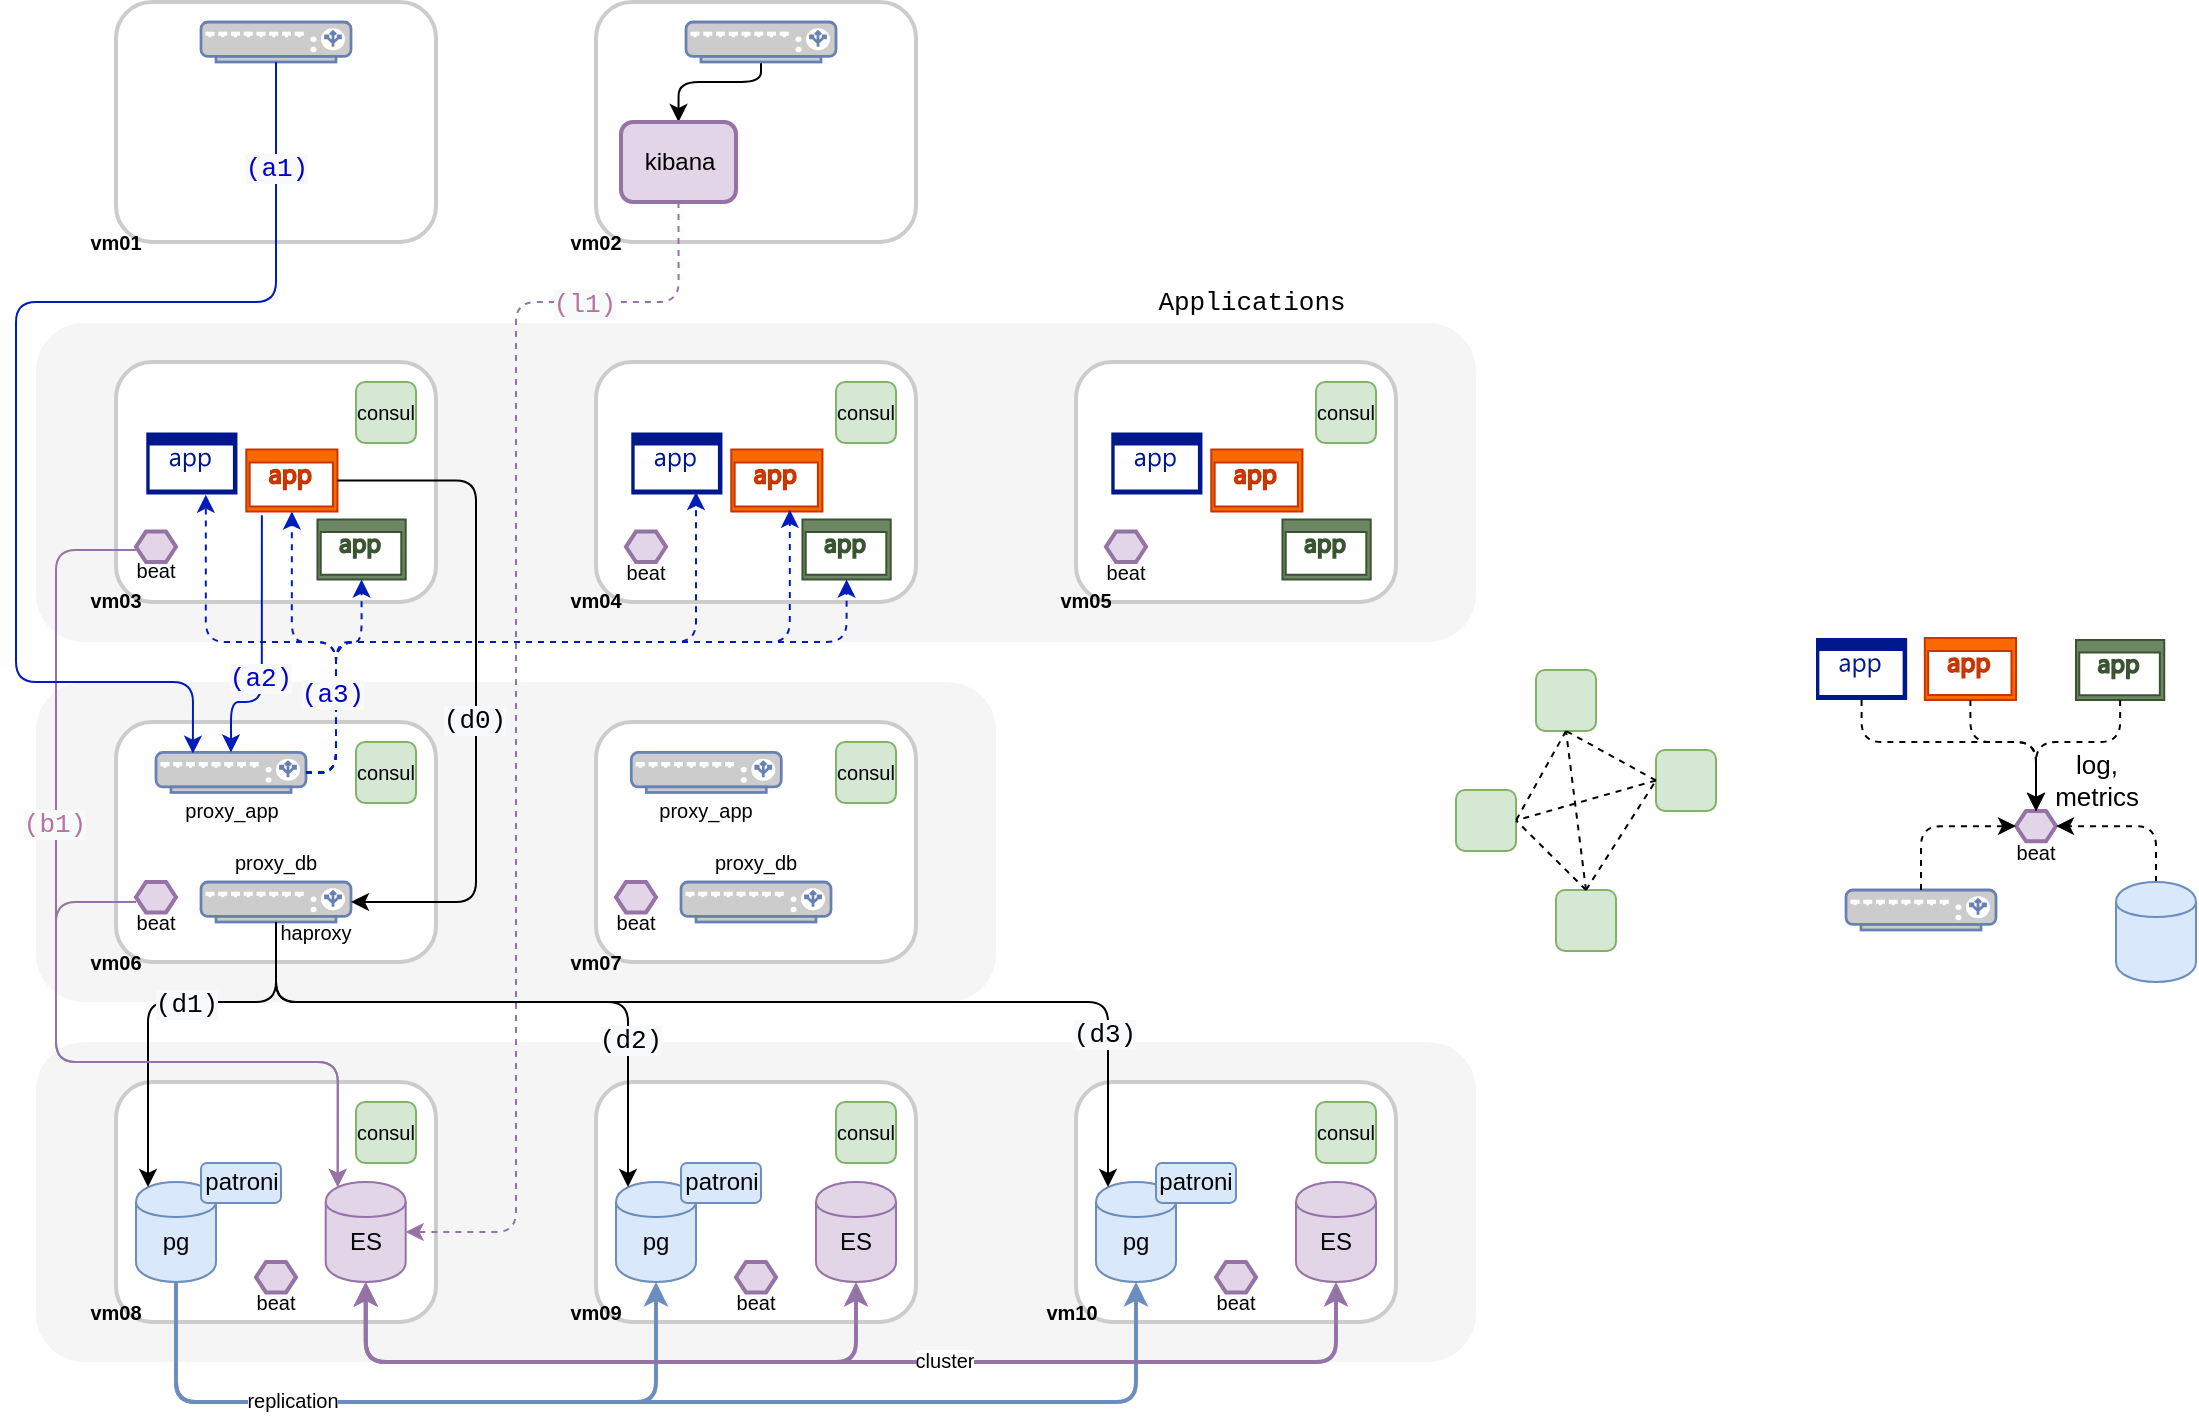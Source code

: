 <mxfile version="13.1.1" type="github">
  <diagram name="Page-1" id="822b0af5-4adb-64df-f703-e8dfc1f81529">
    <mxGraphModel dx="1564" dy="874" grid="1" gridSize="10" guides="1" tooltips="1" connect="1" arrows="1" fold="1" page="1" pageScale="1" pageWidth="1169" pageHeight="827" background="#ffffff" math="0" shadow="0">
      <root>
        <mxCell id="0" />
        <mxCell id="1" parent="0" />
        <mxCell id="Z2CJnv1nmDG1hLWm02fg-151" value="" style="rounded=1;whiteSpace=wrap;html=1;strokeColor=none;strokeWidth=2;fontFamily=Courier New;fontSize=13;fontColor=#333333;fillColor=#f5f5f5;" vertex="1" parent="1">
          <mxGeometry x="40" y="600.07" width="720" height="159.87" as="geometry" />
        </mxCell>
        <mxCell id="Z2CJnv1nmDG1hLWm02fg-150" value="" style="rounded=1;whiteSpace=wrap;html=1;strokeColor=none;strokeWidth=2;fontFamily=Courier New;fontSize=13;fontColor=#333333;fillColor=#f5f5f5;" vertex="1" parent="1">
          <mxGeometry x="40" y="420.13" width="480" height="159.87" as="geometry" />
        </mxCell>
        <mxCell id="Z2CJnv1nmDG1hLWm02fg-148" value="" style="rounded=1;whiteSpace=wrap;html=1;strokeColor=none;strokeWidth=2;fontFamily=Courier New;fontSize=13;fontColor=#333333;fillColor=#f5f5f5;" vertex="1" parent="1">
          <mxGeometry x="40" y="240.45" width="720" height="159.55" as="geometry" />
        </mxCell>
        <mxCell id="hL3f7U12DdkOKfvxl-o4-4" value="" style="rounded=1;whiteSpace=wrap;html=1;strokeColor=#CCCCCC;strokeWidth=2;" parent="1" vertex="1">
          <mxGeometry x="320" y="80" width="160" height="120" as="geometry" />
        </mxCell>
        <mxCell id="hL3f7U12DdkOKfvxl-o4-8" value="" style="rounded=1;whiteSpace=wrap;html=1;strokeWidth=2;strokeColor=#CCCCCC;" parent="1" vertex="1">
          <mxGeometry x="80" y="80" width="160" height="120" as="geometry" />
        </mxCell>
        <mxCell id="hL3f7U12DdkOKfvxl-o4-9" value="" style="rounded=1;whiteSpace=wrap;html=1;strokeColor=#CCCCCC;strokeWidth=2;" parent="1" vertex="1">
          <mxGeometry x="80" y="260" width="160" height="120" as="geometry" />
        </mxCell>
        <mxCell id="hL3f7U12DdkOKfvxl-o4-10" value="" style="rounded=1;whiteSpace=wrap;html=1;strokeColor=#CCCCCC;strokeWidth=2;" parent="1" vertex="1">
          <mxGeometry x="320" y="260" width="160" height="120" as="geometry" />
        </mxCell>
        <mxCell id="hL3f7U12DdkOKfvxl-o4-11" value="" style="rounded=1;whiteSpace=wrap;html=1;strokeWidth=2;strokeColor=#CCCCCC;" parent="1" vertex="1">
          <mxGeometry x="80" y="440" width="160" height="120" as="geometry" />
        </mxCell>
        <mxCell id="hL3f7U12DdkOKfvxl-o4-13" value="" style="rounded=1;whiteSpace=wrap;html=1;strokeColor=#CCCCCC;strokeWidth=2;" parent="1" vertex="1">
          <mxGeometry x="80" y="620" width="160" height="120" as="geometry" />
        </mxCell>
        <mxCell id="hL3f7U12DdkOKfvxl-o4-14" value="" style="rounded=1;whiteSpace=wrap;html=1;strokeWidth=2;strokeColor=#CCCCCC;" parent="1" vertex="1">
          <mxGeometry x="320" y="620" width="160" height="120" as="geometry" />
        </mxCell>
        <mxCell id="hL3f7U12DdkOKfvxl-o4-15" value="" style="rounded=1;whiteSpace=wrap;html=1;strokeColor=#CCCCCC;strokeWidth=2;" parent="1" vertex="1">
          <mxGeometry x="560" y="620" width="160" height="120" as="geometry" />
        </mxCell>
        <mxCell id="hL3f7U12DdkOKfvxl-o4-18" value="" style="rounded=1;whiteSpace=wrap;html=1;strokeColor=#CCCCCC;strokeWidth=2;" parent="1" vertex="1">
          <mxGeometry x="320" y="440" width="160" height="120" as="geometry" />
        </mxCell>
        <mxCell id="hL3f7U12DdkOKfvxl-o4-28" value="" style="rounded=1;whiteSpace=wrap;html=1;fillColor=#d5e8d4;strokeColor=#82b366;" parent="1" vertex="1">
          <mxGeometry x="200" y="450" width="30" height="30.45" as="geometry" />
        </mxCell>
        <mxCell id="hL3f7U12DdkOKfvxl-o4-30" value="" style="rounded=1;whiteSpace=wrap;html=1;fillColor=#d5e8d4;strokeColor=#82b366;" parent="1" vertex="1">
          <mxGeometry x="440" y="450" width="30" height="30.45" as="geometry" />
        </mxCell>
        <mxCell id="hL3f7U12DdkOKfvxl-o4-31" value="" style="rounded=1;whiteSpace=wrap;html=1;fillColor=#d5e8d4;strokeColor=#82b366;" parent="1" vertex="1">
          <mxGeometry x="440" y="270" width="30" height="30.45" as="geometry" />
        </mxCell>
        <mxCell id="hL3f7U12DdkOKfvxl-o4-32" value="" style="rounded=1;whiteSpace=wrap;html=1;fillColor=#d5e8d4;strokeColor=#82b366;" parent="1" vertex="1">
          <mxGeometry x="200" y="270" width="30" height="30.45" as="geometry" />
        </mxCell>
        <mxCell id="hL3f7U12DdkOKfvxl-o4-33" value="" style="rounded=1;whiteSpace=wrap;html=1;fillColor=#d5e8d4;strokeColor=#82b366;" parent="1" vertex="1">
          <mxGeometry x="200" y="630" width="30" height="30.45" as="geometry" />
        </mxCell>
        <mxCell id="hL3f7U12DdkOKfvxl-o4-34" value="" style="rounded=1;whiteSpace=wrap;html=1;fillColor=#d5e8d4;strokeColor=#82b366;" parent="1" vertex="1">
          <mxGeometry x="440" y="630" width="30" height="30.45" as="geometry" />
        </mxCell>
        <mxCell id="hL3f7U12DdkOKfvxl-o4-35" value="" style="rounded=1;whiteSpace=wrap;html=1;fillColor=#d5e8d4;strokeColor=#82b366;" parent="1" vertex="1">
          <mxGeometry x="680" y="630" width="30" height="30.45" as="geometry" />
        </mxCell>
        <mxCell id="hL3f7U12DdkOKfvxl-o4-36" value="" style="shape=cylinder;whiteSpace=wrap;html=1;boundedLbl=1;backgroundOutline=1;fillColor=#dae8fc;strokeColor=#6c8ebf;" parent="1" vertex="1">
          <mxGeometry x="330" y="670" width="40" height="50" as="geometry" />
        </mxCell>
        <mxCell id="hL3f7U12DdkOKfvxl-o4-37" value="" style="shape=cylinder;whiteSpace=wrap;html=1;boundedLbl=1;backgroundOutline=1;fillColor=#dae8fc;strokeColor=#6c8ebf;" parent="1" vertex="1">
          <mxGeometry x="570" y="670" width="40" height="50" as="geometry" />
        </mxCell>
        <mxCell id="hL3f7U12DdkOKfvxl-o4-59" style="edgeStyle=orthogonalEdgeStyle;rounded=1;orthogonalLoop=1;jettySize=auto;html=1;exitX=0.5;exitY=1;exitDx=0;exitDy=0;entryX=0.5;entryY=1;entryDx=0;entryDy=0;strokeColor=#6c8ebf;strokeWidth=2;fillColor=#dae8fc;" parent="1" source="hL3f7U12DdkOKfvxl-o4-38" target="hL3f7U12DdkOKfvxl-o4-36" edge="1">
          <mxGeometry relative="1" as="geometry">
            <Array as="points">
              <mxPoint x="110" y="780" />
              <mxPoint x="350" y="780" />
            </Array>
          </mxGeometry>
        </mxCell>
        <mxCell id="hL3f7U12DdkOKfvxl-o4-38" value="" style="shape=cylinder;whiteSpace=wrap;html=1;boundedLbl=1;backgroundOutline=1;fillColor=#dae8fc;strokeColor=#6c8ebf;" parent="1" vertex="1">
          <mxGeometry x="90" y="670" width="40" height="50" as="geometry" />
        </mxCell>
        <mxCell id="hL3f7U12DdkOKfvxl-o4-39" value="" style="shape=cylinder;whiteSpace=wrap;html=1;boundedLbl=1;backgroundOutline=1;fillColor=#e1d5e7;strokeColor=#9673a6;" parent="1" vertex="1">
          <mxGeometry x="184.85" y="670" width="40" height="50" as="geometry" />
        </mxCell>
        <mxCell id="hL3f7U12DdkOKfvxl-o4-40" value="" style="shape=cylinder;whiteSpace=wrap;html=1;boundedLbl=1;backgroundOutline=1;fillColor=#e1d5e7;strokeColor=#9673a6;" parent="1" vertex="1">
          <mxGeometry x="430" y="670" width="40" height="50" as="geometry" />
        </mxCell>
        <mxCell id="hL3f7U12DdkOKfvxl-o4-41" value="" style="shape=cylinder;whiteSpace=wrap;html=1;boundedLbl=1;backgroundOutline=1;fillColor=#e1d5e7;strokeColor=#9673a6;" parent="1" vertex="1">
          <mxGeometry x="670" y="670" width="40" height="50" as="geometry" />
        </mxCell>
        <mxCell id="hL3f7U12DdkOKfvxl-o4-42" value="patroni" style="rounded=1;whiteSpace=wrap;html=1;fillColor=#dae8fc;strokeColor=#6c8ebf;" parent="1" vertex="1">
          <mxGeometry x="122.5" y="660.45" width="40" height="20" as="geometry" />
        </mxCell>
        <mxCell id="hL3f7U12DdkOKfvxl-o4-43" value="patroni" style="rounded=1;whiteSpace=wrap;html=1;fillColor=#dae8fc;strokeColor=#6c8ebf;" parent="1" vertex="1">
          <mxGeometry x="362.5" y="660.45" width="40" height="20" as="geometry" />
        </mxCell>
        <mxCell id="hL3f7U12DdkOKfvxl-o4-44" value="patroni" style="rounded=1;whiteSpace=wrap;html=1;fillColor=#dae8fc;strokeColor=#6c8ebf;" parent="1" vertex="1">
          <mxGeometry x="600" y="660.45" width="40" height="20" as="geometry" />
        </mxCell>
        <mxCell id="hL3f7U12DdkOKfvxl-o4-45" value="" style="fontColor=#0066CC;verticalAlign=top;verticalLabelPosition=bottom;labelPosition=center;align=center;html=1;outlineConnect=0;fillColor=#CCCCCC;strokeColor=#6881B3;gradientColor=none;gradientDirection=north;strokeWidth=2;shape=mxgraph.networks.load_balancer;" parent="1" vertex="1">
          <mxGeometry x="122.5" y="90" width="75" height="20" as="geometry" />
        </mxCell>
        <mxCell id="Z2CJnv1nmDG1hLWm02fg-76" style="edgeStyle=orthogonalEdgeStyle;rounded=1;orthogonalLoop=1;jettySize=auto;html=1;exitX=0.5;exitY=1;exitDx=0;exitDy=0;exitPerimeter=0;entryX=0.5;entryY=0;entryDx=0;entryDy=0;startArrow=none;startFill=0;strokeColor=#000000;strokeWidth=1;fontSize=10;" edge="1" parent="1" source="hL3f7U12DdkOKfvxl-o4-46" target="Z2CJnv1nmDG1hLWm02fg-74">
          <mxGeometry relative="1" as="geometry">
            <Array as="points">
              <mxPoint x="402" y="120" />
              <mxPoint x="361" y="120" />
            </Array>
          </mxGeometry>
        </mxCell>
        <mxCell id="hL3f7U12DdkOKfvxl-o4-46" value="" style="fontColor=#0066CC;verticalAlign=top;verticalLabelPosition=bottom;labelPosition=center;align=center;html=1;outlineConnect=0;fillColor=#CCCCCC;strokeColor=#6881B3;gradientColor=none;gradientDirection=north;strokeWidth=2;shape=mxgraph.networks.load_balancer;" parent="1" vertex="1">
          <mxGeometry x="365" y="90" width="75" height="20" as="geometry" />
        </mxCell>
        <mxCell id="hL3f7U12DdkOKfvxl-o4-47" value="" style="fontColor=#0066CC;verticalAlign=top;verticalLabelPosition=bottom;labelPosition=center;align=center;html=1;outlineConnect=0;fillColor=#CCCCCC;strokeColor=#6881B3;gradientColor=none;gradientDirection=north;strokeWidth=2;shape=mxgraph.networks.load_balancer;" parent="1" vertex="1">
          <mxGeometry x="122.5" y="520" width="75" height="20" as="geometry" />
        </mxCell>
        <mxCell id="hL3f7U12DdkOKfvxl-o4-48" value="" style="fontColor=#0066CC;verticalAlign=top;verticalLabelPosition=bottom;labelPosition=center;align=center;html=1;outlineConnect=0;fillColor=#CCCCCC;strokeColor=#6881B3;gradientColor=none;gradientDirection=north;strokeWidth=2;shape=mxgraph.networks.load_balancer;" parent="1" vertex="1">
          <mxGeometry x="362.5" y="520" width="75" height="20" as="geometry" />
        </mxCell>
        <mxCell id="hL3f7U12DdkOKfvxl-o4-55" value="" style="aspect=fixed;pointerEvents=1;shadow=0;dashed=0;html=1;strokeColor=none;labelPosition=center;verticalLabelPosition=bottom;verticalAlign=top;align=center;fillColor=#00188D;shape=mxgraph.mscae.enterprise.application" parent="1" vertex="1">
          <mxGeometry x="337.64" y="295.22" width="45.59" height="31" as="geometry" />
        </mxCell>
        <mxCell id="hL3f7U12DdkOKfvxl-o4-56" value="" style="aspect=fixed;pointerEvents=1;shadow=0;dashed=0;html=1;strokeColor=#C73500;labelPosition=center;verticalLabelPosition=bottom;verticalAlign=top;align=center;fillColor=#fa6800;shape=mxgraph.mscae.enterprise.application;fontColor=#ffffff;" parent="1" vertex="1">
          <mxGeometry x="387.64" y="303.77" width="45.59" height="31" as="geometry" />
        </mxCell>
        <mxCell id="hL3f7U12DdkOKfvxl-o4-57" value="" style="aspect=fixed;pointerEvents=1;shadow=0;dashed=0;html=1;strokeColor=#3A5431;labelPosition=center;verticalLabelPosition=bottom;verticalAlign=top;align=center;fillColor=#6d8764;shape=mxgraph.mscae.enterprise.application;fontColor=#ffffff;" parent="1" vertex="1">
          <mxGeometry x="423.23" y="338.77" width="44.12" height="30" as="geometry" />
        </mxCell>
        <mxCell id="hL3f7U12DdkOKfvxl-o4-58" value="" style="edgeStyle=segmentEdgeStyle;endArrow=classic;html=1;exitX=0.5;exitY=1;exitDx=0;exitDy=0;entryX=0.5;entryY=1;entryDx=0;entryDy=0;startArrow=classic;startFill=1;fillColor=#e1d5e7;strokeColor=#9673a6;strokeWidth=2;" parent="1" source="hL3f7U12DdkOKfvxl-o4-39" target="hL3f7U12DdkOKfvxl-o4-40" edge="1">
          <mxGeometry width="50" height="50" relative="1" as="geometry">
            <mxPoint x="240" y="870" as="sourcePoint" />
            <mxPoint x="290" y="820" as="targetPoint" />
            <Array as="points">
              <mxPoint x="205" y="760" />
              <mxPoint x="450" y="760" />
            </Array>
          </mxGeometry>
        </mxCell>
        <mxCell id="hL3f7U12DdkOKfvxl-o4-60" value="" style="edgeStyle=segmentEdgeStyle;endArrow=classic;html=1;exitX=0.5;exitY=1;exitDx=0;exitDy=0;entryX=0.5;entryY=1;entryDx=0;entryDy=0;fillColor=#dae8fc;strokeColor=#6c8ebf;strokeWidth=2;" parent="1" source="hL3f7U12DdkOKfvxl-o4-38" target="hL3f7U12DdkOKfvxl-o4-37" edge="1">
          <mxGeometry width="50" height="50" relative="1" as="geometry">
            <mxPoint x="290" y="630" as="sourcePoint" />
            <mxPoint x="340" y="580" as="targetPoint" />
            <Array as="points">
              <mxPoint x="110" y="780" />
              <mxPoint x="590" y="780" />
            </Array>
          </mxGeometry>
        </mxCell>
        <mxCell id="Z2CJnv1nmDG1hLWm02fg-52" value="replication" style="edgeLabel;html=1;align=center;verticalAlign=middle;resizable=0;points=[];fontSize=10;" vertex="1" connectable="0" parent="hL3f7U12DdkOKfvxl-o4-60">
          <mxGeometry x="-0.607" y="1" relative="1" as="geometry">
            <mxPoint as="offset" />
          </mxGeometry>
        </mxCell>
        <mxCell id="hL3f7U12DdkOKfvxl-o4-61" value="" style="edgeStyle=segmentEdgeStyle;endArrow=classic;html=1;exitX=0.5;exitY=1;exitDx=0;exitDy=0;entryX=0.5;entryY=1;entryDx=0;entryDy=0;startArrow=classic;startFill=1;fillColor=#e1d5e7;strokeColor=#9673a6;strokeWidth=2;" parent="1" source="hL3f7U12DdkOKfvxl-o4-39" target="hL3f7U12DdkOKfvxl-o4-41" edge="1">
          <mxGeometry width="50" height="50" relative="1" as="geometry">
            <mxPoint x="180" y="730" as="sourcePoint" />
            <mxPoint x="420" y="730" as="targetPoint" />
            <Array as="points">
              <mxPoint x="205" y="760" />
              <mxPoint x="690" y="760" />
            </Array>
          </mxGeometry>
        </mxCell>
        <mxCell id="Z2CJnv1nmDG1hLWm02fg-53" value="cluster" style="edgeLabel;html=1;align=center;verticalAlign=middle;resizable=0;points=[];fontSize=10;" vertex="1" connectable="0" parent="hL3f7U12DdkOKfvxl-o4-61">
          <mxGeometry x="0.164" y="1" relative="1" as="geometry">
            <mxPoint as="offset" />
          </mxGeometry>
        </mxCell>
        <mxCell id="Z2CJnv1nmDG1hLWm02fg-2" value="" style="edgeStyle=elbowEdgeStyle;elbow=vertical;endArrow=classic;html=1;strokeColor=#000000;strokeWidth=1;entryX=0.15;entryY=0.05;entryDx=0;entryDy=0;entryPerimeter=0;" edge="1" parent="1" target="hL3f7U12DdkOKfvxl-o4-38">
          <mxGeometry width="50" height="50" relative="1" as="geometry">
            <mxPoint x="160" y="540" as="sourcePoint" />
            <mxPoint x="380" y="580" as="targetPoint" />
            <Array as="points">
              <mxPoint x="130" y="580" />
            </Array>
          </mxGeometry>
        </mxCell>
        <mxCell id="Z2CJnv1nmDG1hLWm02fg-139" value="&lt;span style=&quot;background-color: rgb(248 , 249 , 250)&quot;&gt;(d1)&lt;/span&gt;" style="edgeLabel;html=1;align=center;verticalAlign=middle;resizable=0;points=[];fontSize=13;fontFamily=Courier New;fontColor=#000000;" vertex="1" connectable="0" parent="Z2CJnv1nmDG1hLWm02fg-2">
          <mxGeometry x="-0.134" y="1" relative="1" as="geometry">
            <mxPoint as="offset" />
          </mxGeometry>
        </mxCell>
        <mxCell id="Z2CJnv1nmDG1hLWm02fg-3" value="" style="edgeStyle=elbowEdgeStyle;elbow=vertical;endArrow=classic;html=1;strokeColor=#000000;strokeWidth=1;entryX=0.15;entryY=0.05;entryDx=0;entryDy=0;entryPerimeter=0;" edge="1" parent="1" source="hL3f7U12DdkOKfvxl-o4-47" target="hL3f7U12DdkOKfvxl-o4-36">
          <mxGeometry width="50" height="50" relative="1" as="geometry">
            <mxPoint x="140" y="550" as="sourcePoint" />
            <mxPoint x="106" y="682.5" as="targetPoint" />
            <Array as="points">
              <mxPoint x="250" y="580" />
            </Array>
          </mxGeometry>
        </mxCell>
        <mxCell id="Z2CJnv1nmDG1hLWm02fg-140" value="&lt;span style=&quot;background-color: rgb(248 , 249 , 250)&quot;&gt;(d2)&lt;/span&gt;" style="edgeLabel;html=1;align=center;verticalAlign=middle;resizable=0;points=[];fontSize=13;fontFamily=Courier New;fontColor=#000000;" vertex="1" connectable="0" parent="Z2CJnv1nmDG1hLWm02fg-3">
          <mxGeometry x="0.523" y="1" relative="1" as="geometry">
            <mxPoint as="offset" />
          </mxGeometry>
        </mxCell>
        <mxCell id="Z2CJnv1nmDG1hLWm02fg-4" value="" style="edgeStyle=elbowEdgeStyle;elbow=vertical;endArrow=classic;html=1;strokeColor=#000000;strokeWidth=1;entryX=0.15;entryY=0.05;entryDx=0;entryDy=0;entryPerimeter=0;" edge="1" parent="1" target="hL3f7U12DdkOKfvxl-o4-37">
          <mxGeometry width="50" height="50" relative="1" as="geometry">
            <mxPoint x="160" y="540" as="sourcePoint" />
            <mxPoint x="346" y="682.5" as="targetPoint" />
            <Array as="points">
              <mxPoint x="370" y="580" />
            </Array>
          </mxGeometry>
        </mxCell>
        <mxCell id="Z2CJnv1nmDG1hLWm02fg-141" value="&lt;span style=&quot;background-color: rgb(248 , 249 , 250)&quot;&gt;(d3)&lt;/span&gt;" style="edgeLabel;html=1;align=center;verticalAlign=middle;resizable=0;points=[];fontSize=13;fontFamily=Courier New;fontColor=#000000;" vertex="1" connectable="0" parent="Z2CJnv1nmDG1hLWm02fg-4">
          <mxGeometry x="0.721" y="-2" relative="1" as="geometry">
            <mxPoint as="offset" />
          </mxGeometry>
        </mxCell>
        <mxCell id="Z2CJnv1nmDG1hLWm02fg-5" value="" style="rounded=1;whiteSpace=wrap;html=1;fillColor=#d5e8d4;strokeColor=#82b366;" vertex="1" parent="1">
          <mxGeometry x="790" y="414" width="30" height="30.45" as="geometry" />
        </mxCell>
        <mxCell id="Z2CJnv1nmDG1hLWm02fg-6" value="" style="rounded=1;whiteSpace=wrap;html=1;fillColor=#d5e8d4;strokeColor=#82b366;" vertex="1" parent="1">
          <mxGeometry x="750" y="474" width="30" height="30.45" as="geometry" />
        </mxCell>
        <mxCell id="Z2CJnv1nmDG1hLWm02fg-7" value="" style="rounded=1;whiteSpace=wrap;html=1;fillColor=#d5e8d4;strokeColor=#82b366;" vertex="1" parent="1">
          <mxGeometry x="800" y="524" width="30" height="30.45" as="geometry" />
        </mxCell>
        <mxCell id="Z2CJnv1nmDG1hLWm02fg-8" value="" style="rounded=1;whiteSpace=wrap;html=1;fillColor=#d5e8d4;strokeColor=#82b366;" vertex="1" parent="1">
          <mxGeometry x="850" y="454.0" width="30" height="30.45" as="geometry" />
        </mxCell>
        <mxCell id="Z2CJnv1nmDG1hLWm02fg-9" value="" style="endArrow=none;dashed=1;html=1;strokeColor=#000000;strokeWidth=1;exitX=0.5;exitY=1;exitDx=0;exitDy=0;entryX=1;entryY=0.5;entryDx=0;entryDy=0;" edge="1" parent="1" source="Z2CJnv1nmDG1hLWm02fg-5" target="Z2CJnv1nmDG1hLWm02fg-6">
          <mxGeometry width="50" height="50" relative="1" as="geometry">
            <mxPoint x="540" y="564" as="sourcePoint" />
            <mxPoint x="650" y="524" as="targetPoint" />
          </mxGeometry>
        </mxCell>
        <mxCell id="Z2CJnv1nmDG1hLWm02fg-10" value="" style="endArrow=none;dashed=1;html=1;strokeColor=#000000;strokeWidth=1;exitX=0.5;exitY=0;exitDx=0;exitDy=0;entryX=1;entryY=0.5;entryDx=0;entryDy=0;" edge="1" parent="1" source="Z2CJnv1nmDG1hLWm02fg-7" target="Z2CJnv1nmDG1hLWm02fg-6">
          <mxGeometry width="50" height="50" relative="1" as="geometry">
            <mxPoint x="835" y="484" as="sourcePoint" />
            <mxPoint x="780" y="508.775" as="targetPoint" />
          </mxGeometry>
        </mxCell>
        <mxCell id="Z2CJnv1nmDG1hLWm02fg-11" value="" style="endArrow=none;dashed=1;html=1;strokeColor=#000000;strokeWidth=1;exitX=0.5;exitY=0;exitDx=0;exitDy=0;entryX=0;entryY=0.5;entryDx=0;entryDy=0;" edge="1" parent="1" source="Z2CJnv1nmDG1hLWm02fg-7" target="Z2CJnv1nmDG1hLWm02fg-8">
          <mxGeometry width="50" height="50" relative="1" as="geometry">
            <mxPoint x="805" y="564.45" as="sourcePoint" />
            <mxPoint x="780" y="508.775" as="targetPoint" />
          </mxGeometry>
        </mxCell>
        <mxCell id="Z2CJnv1nmDG1hLWm02fg-12" value="" style="endArrow=none;dashed=1;html=1;strokeColor=#000000;strokeWidth=1;exitX=0;exitY=0.5;exitDx=0;exitDy=0;entryX=0.5;entryY=1;entryDx=0;entryDy=0;" edge="1" parent="1" source="Z2CJnv1nmDG1hLWm02fg-8" target="Z2CJnv1nmDG1hLWm02fg-5">
          <mxGeometry width="50" height="50" relative="1" as="geometry">
            <mxPoint x="805" y="564.45" as="sourcePoint" />
            <mxPoint x="860" y="539.225" as="targetPoint" />
          </mxGeometry>
        </mxCell>
        <mxCell id="Z2CJnv1nmDG1hLWm02fg-13" value="" style="endArrow=none;dashed=1;html=1;strokeColor=#000000;strokeWidth=1;exitX=0.5;exitY=0;exitDx=0;exitDy=0;entryX=0.5;entryY=1;entryDx=0;entryDy=0;" edge="1" parent="1" source="Z2CJnv1nmDG1hLWm02fg-7" target="Z2CJnv1nmDG1hLWm02fg-5">
          <mxGeometry width="50" height="50" relative="1" as="geometry">
            <mxPoint x="860" y="539.225" as="sourcePoint" />
            <mxPoint x="835" y="484" as="targetPoint" />
          </mxGeometry>
        </mxCell>
        <mxCell id="Z2CJnv1nmDG1hLWm02fg-14" value="" style="endArrow=none;dashed=1;html=1;strokeColor=#000000;strokeWidth=1;exitX=0;exitY=0.5;exitDx=0;exitDy=0;entryX=1;entryY=0.5;entryDx=0;entryDy=0;" edge="1" parent="1" source="Z2CJnv1nmDG1hLWm02fg-8" target="Z2CJnv1nmDG1hLWm02fg-6">
          <mxGeometry width="50" height="50" relative="1" as="geometry">
            <mxPoint x="805" y="564.45" as="sourcePoint" />
            <mxPoint x="835" y="484" as="targetPoint" />
          </mxGeometry>
        </mxCell>
        <mxCell id="Z2CJnv1nmDG1hLWm02fg-15" value="pg" style="text;html=1;strokeColor=none;fillColor=none;align=center;verticalAlign=middle;whiteSpace=wrap;rounded=0;" vertex="1" parent="1">
          <mxGeometry x="90" y="690" width="40" height="20" as="geometry" />
        </mxCell>
        <mxCell id="Z2CJnv1nmDG1hLWm02fg-16" value="ES" style="text;html=1;strokeColor=none;fillColor=none;align=center;verticalAlign=middle;whiteSpace=wrap;rounded=0;" vertex="1" parent="1">
          <mxGeometry x="184.85" y="690" width="40" height="20" as="geometry" />
        </mxCell>
        <mxCell id="Z2CJnv1nmDG1hLWm02fg-17" value="ES" style="text;html=1;strokeColor=none;fillColor=none;align=center;verticalAlign=middle;whiteSpace=wrap;rounded=0;" vertex="1" parent="1">
          <mxGeometry x="430" y="690" width="40" height="20" as="geometry" />
        </mxCell>
        <mxCell id="Z2CJnv1nmDG1hLWm02fg-18" value="pg" style="text;html=1;strokeColor=none;fillColor=none;align=center;verticalAlign=middle;whiteSpace=wrap;rounded=0;" vertex="1" parent="1">
          <mxGeometry x="330" y="690" width="40" height="20" as="geometry" />
        </mxCell>
        <mxCell id="Z2CJnv1nmDG1hLWm02fg-19" value="pg" style="text;html=1;strokeColor=none;fillColor=none;align=center;verticalAlign=middle;whiteSpace=wrap;rounded=0;" vertex="1" parent="1">
          <mxGeometry x="570" y="690" width="40" height="20" as="geometry" />
        </mxCell>
        <mxCell id="Z2CJnv1nmDG1hLWm02fg-20" value="ES" style="text;html=1;strokeColor=none;fillColor=none;align=center;verticalAlign=middle;whiteSpace=wrap;rounded=0;" vertex="1" parent="1">
          <mxGeometry x="670" y="690" width="40" height="20" as="geometry" />
        </mxCell>
        <mxCell id="Z2CJnv1nmDG1hLWm02fg-21" value="consul" style="text;html=1;strokeColor=none;fillColor=none;align=center;verticalAlign=middle;whiteSpace=wrap;rounded=0;fontSize=10;" vertex="1" parent="1">
          <mxGeometry x="195" y="635.23" width="40" height="20" as="geometry" />
        </mxCell>
        <mxCell id="Z2CJnv1nmDG1hLWm02fg-22" value="consul" style="text;html=1;strokeColor=none;fillColor=none;align=center;verticalAlign=middle;whiteSpace=wrap;rounded=0;fontSize=10;" vertex="1" parent="1">
          <mxGeometry x="435" y="635.23" width="40" height="20" as="geometry" />
        </mxCell>
        <mxCell id="Z2CJnv1nmDG1hLWm02fg-23" value="consul" style="text;html=1;strokeColor=none;fillColor=none;align=center;verticalAlign=middle;whiteSpace=wrap;rounded=0;fontSize=10;" vertex="1" parent="1">
          <mxGeometry x="675" y="635.23" width="40" height="20" as="geometry" />
        </mxCell>
        <mxCell id="Z2CJnv1nmDG1hLWm02fg-24" value="consul" style="text;html=1;strokeColor=none;fillColor=none;align=center;verticalAlign=middle;whiteSpace=wrap;rounded=0;fontSize=10;" vertex="1" parent="1">
          <mxGeometry x="435" y="455.22" width="40" height="20" as="geometry" />
        </mxCell>
        <mxCell id="Z2CJnv1nmDG1hLWm02fg-25" value="consul" style="text;html=1;strokeColor=none;fillColor=none;align=center;verticalAlign=middle;whiteSpace=wrap;rounded=0;fontSize=10;" vertex="1" parent="1">
          <mxGeometry x="195" y="455.22" width="40" height="20" as="geometry" />
        </mxCell>
        <mxCell id="Z2CJnv1nmDG1hLWm02fg-26" value="consul" style="text;html=1;strokeColor=none;fillColor=none;align=center;verticalAlign=middle;whiteSpace=wrap;rounded=0;fontSize=10;" vertex="1" parent="1">
          <mxGeometry x="195" y="275.22" width="40" height="20" as="geometry" />
        </mxCell>
        <mxCell id="Z2CJnv1nmDG1hLWm02fg-27" value="consul" style="text;html=1;strokeColor=none;fillColor=none;align=center;verticalAlign=middle;whiteSpace=wrap;rounded=0;fontSize=10;" vertex="1" parent="1">
          <mxGeometry x="435" y="275.22" width="40" height="20" as="geometry" />
        </mxCell>
        <mxCell id="Z2CJnv1nmDG1hLWm02fg-29" value="haproxy" style="text;html=1;strokeColor=none;fillColor=none;align=center;verticalAlign=middle;whiteSpace=wrap;rounded=0;fontSize=10;" vertex="1" parent="1">
          <mxGeometry x="160" y="535.22" width="40" height="20" as="geometry" />
        </mxCell>
        <mxCell id="Z2CJnv1nmDG1hLWm02fg-30" value="" style="shape=hexagon;perimeter=hexagonPerimeter2;whiteSpace=wrap;html=1;strokeColor=#9673a6;strokeWidth=2;fontSize=10;fillColor=#e1d5e7;" vertex="1" parent="1">
          <mxGeometry x="330" y="520" width="20" height="15.22" as="geometry" />
        </mxCell>
        <mxCell id="Z2CJnv1nmDG1hLWm02fg-31" value="" style="shape=hexagon;perimeter=hexagonPerimeter2;whiteSpace=wrap;html=1;strokeColor=#9673a6;strokeWidth=2;fontSize=10;fillColor=#e1d5e7;" vertex="1" parent="1">
          <mxGeometry x="90" y="520" width="20" height="15.22" as="geometry" />
        </mxCell>
        <mxCell id="Z2CJnv1nmDG1hLWm02fg-32" value="" style="shape=hexagon;perimeter=hexagonPerimeter2;whiteSpace=wrap;html=1;strokeColor=#9673a6;strokeWidth=2;fontSize=10;fillColor=#e1d5e7;" vertex="1" parent="1">
          <mxGeometry x="335" y="344.78" width="20" height="15.22" as="geometry" />
        </mxCell>
        <mxCell id="Z2CJnv1nmDG1hLWm02fg-33" value="" style="shape=hexagon;perimeter=hexagonPerimeter2;whiteSpace=wrap;html=1;strokeColor=#9673a6;strokeWidth=2;fontSize=10;fillColor=#e1d5e7;" vertex="1" parent="1">
          <mxGeometry x="90" y="344.78" width="20" height="15.22" as="geometry" />
        </mxCell>
        <mxCell id="Z2CJnv1nmDG1hLWm02fg-34" value="" style="shape=hexagon;perimeter=hexagonPerimeter2;whiteSpace=wrap;html=1;strokeColor=#9673a6;strokeWidth=2;fontSize=10;fillColor=#e1d5e7;" vertex="1" parent="1">
          <mxGeometry x="150" y="710" width="20" height="15.22" as="geometry" />
        </mxCell>
        <mxCell id="Z2CJnv1nmDG1hLWm02fg-35" value="" style="shape=hexagon;perimeter=hexagonPerimeter2;whiteSpace=wrap;html=1;strokeColor=#9673a6;strokeWidth=2;fontSize=10;fillColor=#e1d5e7;" vertex="1" parent="1">
          <mxGeometry x="390" y="710" width="20" height="15.22" as="geometry" />
        </mxCell>
        <mxCell id="Z2CJnv1nmDG1hLWm02fg-36" value="" style="shape=hexagon;perimeter=hexagonPerimeter2;whiteSpace=wrap;html=1;strokeColor=#9673a6;strokeWidth=2;fontSize=10;fillColor=#e1d5e7;" vertex="1" parent="1">
          <mxGeometry x="630" y="710" width="20" height="15.22" as="geometry" />
        </mxCell>
        <mxCell id="Z2CJnv1nmDG1hLWm02fg-37" value="beat" style="text;html=1;strokeColor=none;fillColor=none;align=center;verticalAlign=middle;whiteSpace=wrap;rounded=0;fontSize=10;" vertex="1" parent="1">
          <mxGeometry x="325" y="355.23" width="40" height="20" as="geometry" />
        </mxCell>
        <mxCell id="Z2CJnv1nmDG1hLWm02fg-38" value="beat" style="text;html=1;strokeColor=none;fillColor=none;align=center;verticalAlign=middle;whiteSpace=wrap;rounded=0;fontSize=10;" vertex="1" parent="1">
          <mxGeometry x="80" y="354" width="40" height="20" as="geometry" />
        </mxCell>
        <mxCell id="Z2CJnv1nmDG1hLWm02fg-39" value="beat" style="text;html=1;strokeColor=none;fillColor=none;align=center;verticalAlign=middle;whiteSpace=wrap;rounded=0;fontSize=10;" vertex="1" parent="1">
          <mxGeometry x="80" y="530" width="40" height="20" as="geometry" />
        </mxCell>
        <mxCell id="Z2CJnv1nmDG1hLWm02fg-40" value="beat" style="text;html=1;strokeColor=none;fillColor=none;align=center;verticalAlign=middle;whiteSpace=wrap;rounded=0;fontSize=10;" vertex="1" parent="1">
          <mxGeometry x="320" y="530" width="40" height="20" as="geometry" />
        </mxCell>
        <mxCell id="Z2CJnv1nmDG1hLWm02fg-41" value="beat" style="text;html=1;strokeColor=none;fillColor=none;align=center;verticalAlign=middle;whiteSpace=wrap;rounded=0;fontSize=10;" vertex="1" parent="1">
          <mxGeometry x="140" y="720" width="40" height="20" as="geometry" />
        </mxCell>
        <mxCell id="Z2CJnv1nmDG1hLWm02fg-42" value="beat" style="text;html=1;strokeColor=none;fillColor=none;align=center;verticalAlign=middle;whiteSpace=wrap;rounded=0;fontSize=10;" vertex="1" parent="1">
          <mxGeometry x="380" y="720" width="40" height="20" as="geometry" />
        </mxCell>
        <mxCell id="Z2CJnv1nmDG1hLWm02fg-43" value="beat" style="text;html=1;strokeColor=none;fillColor=none;align=center;verticalAlign=middle;whiteSpace=wrap;rounded=0;fontSize=10;" vertex="1" parent="1">
          <mxGeometry x="620" y="720" width="40" height="20" as="geometry" />
        </mxCell>
        <mxCell id="Z2CJnv1nmDG1hLWm02fg-50" value="" style="edgeStyle=segmentEdgeStyle;endArrow=classic;html=1;strokeColor=#9673a6;strokeWidth=1;fontSize=10;exitX=0.25;exitY=0;exitDx=0;exitDy=0;entryX=0.15;entryY=0.05;entryDx=0;entryDy=0;entryPerimeter=0;fillColor=#e1d5e7;" edge="1" parent="1" source="Z2CJnv1nmDG1hLWm02fg-38" target="hL3f7U12DdkOKfvxl-o4-39">
          <mxGeometry width="50" height="50" relative="1" as="geometry">
            <mxPoint y="560" as="sourcePoint" />
            <mxPoint x="50" y="510" as="targetPoint" />
            <Array as="points">
              <mxPoint x="50" y="354" />
              <mxPoint x="50" y="610" />
              <mxPoint x="191" y="610" />
            </Array>
          </mxGeometry>
        </mxCell>
        <mxCell id="Z2CJnv1nmDG1hLWm02fg-147" value="&lt;span style=&quot;color: rgb(181 , 115 , 157) ; background-color: rgb(248 , 249 , 250)&quot;&gt;(b1)&lt;/span&gt;" style="edgeLabel;html=1;align=center;verticalAlign=middle;resizable=0;points=[];fontSize=13;fontFamily=Courier New;fontColor=#000000;" vertex="1" connectable="0" parent="Z2CJnv1nmDG1hLWm02fg-50">
          <mxGeometry x="-0.294" y="-1" relative="1" as="geometry">
            <mxPoint as="offset" />
          </mxGeometry>
        </mxCell>
        <mxCell id="Z2CJnv1nmDG1hLWm02fg-51" value="" style="edgeStyle=segmentEdgeStyle;endArrow=classic;html=1;strokeColor=#9673a6;strokeWidth=1;fontSize=10;exitX=0.25;exitY=0;exitDx=0;exitDy=0;entryX=0.15;entryY=0.05;entryDx=0;entryDy=0;entryPerimeter=0;fillColor=#e1d5e7;" edge="1" parent="1" source="Z2CJnv1nmDG1hLWm02fg-39" target="hL3f7U12DdkOKfvxl-o4-39">
          <mxGeometry width="50" height="50" relative="1" as="geometry">
            <mxPoint x="100" y="364" as="sourcePoint" />
            <mxPoint x="206" y="682.5" as="targetPoint" />
            <Array as="points">
              <mxPoint x="50" y="530" />
              <mxPoint x="50" y="610" />
              <mxPoint x="191" y="610" />
            </Array>
          </mxGeometry>
        </mxCell>
        <mxCell id="Z2CJnv1nmDG1hLWm02fg-54" value="proxy_db" style="text;html=1;strokeColor=none;fillColor=none;align=center;verticalAlign=middle;whiteSpace=wrap;rounded=0;fontSize=10;" vertex="1" parent="1">
          <mxGeometry x="380" y="500" width="40" height="20" as="geometry" />
        </mxCell>
        <mxCell id="Z2CJnv1nmDG1hLWm02fg-55" value="proxy_db" style="text;html=1;strokeColor=none;fillColor=none;align=center;verticalAlign=middle;whiteSpace=wrap;rounded=0;fontSize=10;" vertex="1" parent="1">
          <mxGeometry x="140" y="500" width="40" height="20" as="geometry" />
        </mxCell>
        <mxCell id="Z2CJnv1nmDG1hLWm02fg-56" value="" style="aspect=fixed;pointerEvents=1;shadow=0;dashed=0;html=1;strokeColor=none;labelPosition=center;verticalLabelPosition=bottom;verticalAlign=top;align=center;fillColor=#00188D;shape=mxgraph.mscae.enterprise.application" vertex="1" parent="1">
          <mxGeometry x="95.14" y="295.22" width="45.59" height="31" as="geometry" />
        </mxCell>
        <mxCell id="Z2CJnv1nmDG1hLWm02fg-57" value="" style="aspect=fixed;pointerEvents=1;shadow=0;dashed=0;html=1;strokeColor=#C73500;labelPosition=center;verticalLabelPosition=bottom;verticalAlign=top;align=center;fillColor=#fa6800;shape=mxgraph.mscae.enterprise.application;fontColor=#ffffff;" vertex="1" parent="1">
          <mxGeometry x="145.14" y="303.77" width="45.59" height="31" as="geometry" />
        </mxCell>
        <mxCell id="Z2CJnv1nmDG1hLWm02fg-58" value="" style="aspect=fixed;pointerEvents=1;shadow=0;dashed=0;html=1;strokeColor=#3A5431;labelPosition=center;verticalLabelPosition=bottom;verticalAlign=top;align=center;fillColor=#6d8764;shape=mxgraph.mscae.enterprise.application;fontColor=#ffffff;" vertex="1" parent="1">
          <mxGeometry x="180.73" y="338.77" width="44.12" height="30" as="geometry" />
        </mxCell>
        <mxCell id="Z2CJnv1nmDG1hLWm02fg-61" value="" style="rounded=1;whiteSpace=wrap;html=1;strokeColor=#CCCCCC;strokeWidth=2;" vertex="1" parent="1">
          <mxGeometry x="560" y="260" width="160" height="120" as="geometry" />
        </mxCell>
        <mxCell id="Z2CJnv1nmDG1hLWm02fg-62" value="" style="rounded=1;whiteSpace=wrap;html=1;fillColor=#d5e8d4;strokeColor=#82b366;" vertex="1" parent="1">
          <mxGeometry x="680" y="270" width="30" height="30.45" as="geometry" />
        </mxCell>
        <mxCell id="Z2CJnv1nmDG1hLWm02fg-63" value="" style="aspect=fixed;pointerEvents=1;shadow=0;dashed=0;html=1;strokeColor=none;labelPosition=center;verticalLabelPosition=bottom;verticalAlign=top;align=center;fillColor=#00188D;shape=mxgraph.mscae.enterprise.application" vertex="1" parent="1">
          <mxGeometry x="577.64" y="295.22" width="45.59" height="31" as="geometry" />
        </mxCell>
        <mxCell id="Z2CJnv1nmDG1hLWm02fg-64" value="" style="aspect=fixed;pointerEvents=1;shadow=0;dashed=0;html=1;strokeColor=#C73500;labelPosition=center;verticalLabelPosition=bottom;verticalAlign=top;align=center;fillColor=#fa6800;shape=mxgraph.mscae.enterprise.application;fontColor=#ffffff;" vertex="1" parent="1">
          <mxGeometry x="627.64" y="303.77" width="45.59" height="31" as="geometry" />
        </mxCell>
        <mxCell id="Z2CJnv1nmDG1hLWm02fg-65" value="" style="aspect=fixed;pointerEvents=1;shadow=0;dashed=0;html=1;strokeColor=#3A5431;labelPosition=center;verticalLabelPosition=bottom;verticalAlign=top;align=center;fillColor=#6d8764;shape=mxgraph.mscae.enterprise.application;fontColor=#ffffff;" vertex="1" parent="1">
          <mxGeometry x="663.23" y="338.77" width="44.12" height="30" as="geometry" />
        </mxCell>
        <mxCell id="Z2CJnv1nmDG1hLWm02fg-66" value="consul" style="text;html=1;strokeColor=none;fillColor=none;align=center;verticalAlign=middle;whiteSpace=wrap;rounded=0;fontSize=10;" vertex="1" parent="1">
          <mxGeometry x="675" y="275.22" width="40" height="20" as="geometry" />
        </mxCell>
        <mxCell id="Z2CJnv1nmDG1hLWm02fg-67" value="" style="shape=hexagon;perimeter=hexagonPerimeter2;whiteSpace=wrap;html=1;strokeColor=#9673a6;strokeWidth=2;fontSize=10;fillColor=#e1d5e7;" vertex="1" parent="1">
          <mxGeometry x="575" y="344.78" width="20" height="15.22" as="geometry" />
        </mxCell>
        <mxCell id="Z2CJnv1nmDG1hLWm02fg-68" value="beat" style="text;html=1;strokeColor=none;fillColor=none;align=center;verticalAlign=middle;whiteSpace=wrap;rounded=0;fontSize=10;" vertex="1" parent="1">
          <mxGeometry x="565" y="355.23" width="40" height="20" as="geometry" />
        </mxCell>
        <mxCell id="Z2CJnv1nmDG1hLWm02fg-69" value="vm01" style="text;html=1;strokeColor=none;fillColor=none;align=center;verticalAlign=middle;whiteSpace=wrap;rounded=0;fontSize=10;fontStyle=1" vertex="1" parent="1">
          <mxGeometry x="60" y="190" width="40" height="20" as="geometry" />
        </mxCell>
        <mxCell id="Z2CJnv1nmDG1hLWm02fg-70" value="vm02" style="text;html=1;strokeColor=none;fillColor=none;align=center;verticalAlign=middle;whiteSpace=wrap;rounded=0;fontSize=10;fontStyle=1" vertex="1" parent="1">
          <mxGeometry x="300" y="190" width="40" height="20" as="geometry" />
        </mxCell>
        <mxCell id="Z2CJnv1nmDG1hLWm02fg-71" value="vm03" style="text;html=1;strokeColor=none;fillColor=none;align=center;verticalAlign=middle;whiteSpace=wrap;rounded=0;fontSize=10;fontStyle=1" vertex="1" parent="1">
          <mxGeometry x="60" y="368.77" width="40" height="20" as="geometry" />
        </mxCell>
        <mxCell id="Z2CJnv1nmDG1hLWm02fg-72" value="vm04" style="text;html=1;strokeColor=none;fillColor=none;align=center;verticalAlign=middle;whiteSpace=wrap;rounded=0;fontSize=10;fontStyle=1" vertex="1" parent="1">
          <mxGeometry x="300" y="368.77" width="40" height="20" as="geometry" />
        </mxCell>
        <mxCell id="Z2CJnv1nmDG1hLWm02fg-73" value="vm05" style="text;html=1;strokeColor=none;fillColor=none;align=center;verticalAlign=middle;whiteSpace=wrap;rounded=0;fontSize=10;fontStyle=1" vertex="1" parent="1">
          <mxGeometry x="545" y="368.77" width="40" height="20" as="geometry" />
        </mxCell>
        <mxCell id="Z2CJnv1nmDG1hLWm02fg-77" style="edgeStyle=orthogonalEdgeStyle;rounded=1;orthogonalLoop=1;jettySize=auto;html=1;exitX=0.5;exitY=1;exitDx=0;exitDy=0;startArrow=none;startFill=0;strokeColor=#9673a6;strokeWidth=1;fontSize=10;fillColor=#e1d5e7;dashed=1;" edge="1" parent="1" source="Z2CJnv1nmDG1hLWm02fg-74" target="Z2CJnv1nmDG1hLWm02fg-16">
          <mxGeometry relative="1" as="geometry">
            <Array as="points">
              <mxPoint x="361" y="230" />
              <mxPoint x="280" y="230" />
              <mxPoint x="280" y="695" />
            </Array>
          </mxGeometry>
        </mxCell>
        <mxCell id="Z2CJnv1nmDG1hLWm02fg-142" value="&lt;span style=&quot;color: rgb(181 , 115 , 157) ; background-color: rgb(248 , 249 , 250)&quot;&gt;(l1)&lt;/span&gt;" style="edgeLabel;html=1;align=center;verticalAlign=middle;resizable=0;points=[];fontSize=13;fontFamily=Courier New;fontColor=#000000;" vertex="1" connectable="0" parent="Z2CJnv1nmDG1hLWm02fg-77">
          <mxGeometry x="-0.7" y="1" relative="1" as="geometry">
            <mxPoint as="offset" />
          </mxGeometry>
        </mxCell>
        <mxCell id="Z2CJnv1nmDG1hLWm02fg-74" value="kibana" style="rounded=1;whiteSpace=wrap;html=1;strokeColor=#9673a6;strokeWidth=2;fontSize=12;fillColor=#e1d5e7;" vertex="1" parent="1">
          <mxGeometry x="332.5" y="140" width="57.5" height="40" as="geometry" />
        </mxCell>
        <mxCell id="Z2CJnv1nmDG1hLWm02fg-81" value="vm06" style="text;html=1;strokeColor=none;fillColor=none;align=center;verticalAlign=middle;whiteSpace=wrap;rounded=0;fontSize=10;fontStyle=1" vertex="1" parent="1">
          <mxGeometry x="60" y="550" width="40" height="20" as="geometry" />
        </mxCell>
        <mxCell id="Z2CJnv1nmDG1hLWm02fg-82" value="vm07" style="text;html=1;strokeColor=none;fillColor=none;align=center;verticalAlign=middle;whiteSpace=wrap;rounded=0;fontSize=10;fontStyle=1" vertex="1" parent="1">
          <mxGeometry x="300" y="550" width="40" height="20" as="geometry" />
        </mxCell>
        <mxCell id="Z2CJnv1nmDG1hLWm02fg-83" value="vm08" style="text;html=1;strokeColor=none;fillColor=none;align=center;verticalAlign=middle;whiteSpace=wrap;rounded=0;fontSize=10;fontStyle=1" vertex="1" parent="1">
          <mxGeometry x="60" y="725.22" width="40" height="20" as="geometry" />
        </mxCell>
        <mxCell id="Z2CJnv1nmDG1hLWm02fg-84" value="vm09" style="text;html=1;strokeColor=none;fillColor=none;align=center;verticalAlign=middle;whiteSpace=wrap;rounded=0;fontSize=10;fontStyle=1" vertex="1" parent="1">
          <mxGeometry x="300" y="725.22" width="40" height="20" as="geometry" />
        </mxCell>
        <mxCell id="Z2CJnv1nmDG1hLWm02fg-86" value="vm10" style="text;html=1;strokeColor=none;fillColor=none;align=center;verticalAlign=middle;whiteSpace=wrap;rounded=0;fontSize=10;fontStyle=1" vertex="1" parent="1">
          <mxGeometry x="537.64" y="725.22" width="40" height="20" as="geometry" />
        </mxCell>
        <mxCell id="Z2CJnv1nmDG1hLWm02fg-94" value="" style="fontColor=#0066CC;verticalAlign=top;verticalLabelPosition=bottom;labelPosition=center;align=center;html=1;outlineConnect=0;fillColor=#CCCCCC;strokeColor=#6881B3;gradientColor=none;gradientDirection=north;strokeWidth=2;shape=mxgraph.networks.load_balancer;" vertex="1" parent="1">
          <mxGeometry x="100" y="455.23" width="75" height="20" as="geometry" />
        </mxCell>
        <mxCell id="Z2CJnv1nmDG1hLWm02fg-95" value="proxy_app" style="text;html=1;strokeColor=none;fillColor=none;align=center;verticalAlign=middle;whiteSpace=wrap;rounded=0;fontSize=10;" vertex="1" parent="1">
          <mxGeometry x="117.5" y="474" width="40" height="20" as="geometry" />
        </mxCell>
        <mxCell id="Z2CJnv1nmDG1hLWm02fg-96" value="" style="fontColor=#0066CC;verticalAlign=top;verticalLabelPosition=bottom;labelPosition=center;align=center;html=1;outlineConnect=0;fillColor=#CCCCCC;strokeColor=#6881B3;gradientColor=none;gradientDirection=north;strokeWidth=2;shape=mxgraph.networks.load_balancer;" vertex="1" parent="1">
          <mxGeometry x="337.64" y="455.23" width="75" height="20" as="geometry" />
        </mxCell>
        <mxCell id="Z2CJnv1nmDG1hLWm02fg-97" value="proxy_app" style="text;html=1;strokeColor=none;fillColor=none;align=center;verticalAlign=middle;whiteSpace=wrap;rounded=0;fontSize=10;" vertex="1" parent="1">
          <mxGeometry x="355.14" y="474" width="40" height="20" as="geometry" />
        </mxCell>
        <mxCell id="Z2CJnv1nmDG1hLWm02fg-99" value="" style="edgeStyle=segmentEdgeStyle;endArrow=classic;html=1;strokeColor=#001DBC;strokeWidth=1;fontSize=6;exitX=1;exitY=0.5;exitDx=0;exitDy=0;exitPerimeter=0;entryX=0.653;entryY=1.004;entryDx=0;entryDy=0;entryPerimeter=0;labelBackgroundColor=none;fillColor=#0050ef;dashed=1;" edge="1" parent="1" source="Z2CJnv1nmDG1hLWm02fg-94" target="Z2CJnv1nmDG1hLWm02fg-56">
          <mxGeometry width="50" height="50" relative="1" as="geometry">
            <mxPoint x="230" y="460" as="sourcePoint" />
            <mxPoint x="280" y="410" as="targetPoint" />
            <Array as="points">
              <mxPoint x="190" y="465" />
              <mxPoint x="190" y="400" />
              <mxPoint x="125" y="400" />
            </Array>
          </mxGeometry>
        </mxCell>
        <mxCell id="Z2CJnv1nmDG1hLWm02fg-100" value="" style="edgeStyle=segmentEdgeStyle;endArrow=classic;html=1;strokeColor=#001DBC;strokeWidth=1;fontSize=6;exitX=1;exitY=0.5;exitDx=0;exitDy=0;exitPerimeter=0;entryX=0.5;entryY=1;entryDx=0;entryDy=0;entryPerimeter=0;labelBackgroundColor=none;fillColor=#0050ef;dashed=1;" edge="1" parent="1" source="Z2CJnv1nmDG1hLWm02fg-94" target="Z2CJnv1nmDG1hLWm02fg-57">
          <mxGeometry width="50" height="50" relative="1" as="geometry">
            <mxPoint x="185" y="475.23" as="sourcePoint" />
            <mxPoint x="134.91" y="336.344" as="targetPoint" />
            <Array as="points">
              <mxPoint x="190" y="465" />
              <mxPoint x="190" y="400" />
              <mxPoint x="168" y="400" />
            </Array>
          </mxGeometry>
        </mxCell>
        <mxCell id="Z2CJnv1nmDG1hLWm02fg-101" value="" style="edgeStyle=segmentEdgeStyle;endArrow=classic;html=1;strokeColor=#001DBC;strokeWidth=1;fontSize=6;exitX=1;exitY=0.5;exitDx=0;exitDy=0;exitPerimeter=0;entryX=0.5;entryY=1;entryDx=0;entryDy=0;entryPerimeter=0;labelBackgroundColor=none;fillColor=#0050ef;dashed=1;" edge="1" parent="1" source="Z2CJnv1nmDG1hLWm02fg-94" target="Z2CJnv1nmDG1hLWm02fg-58">
          <mxGeometry width="50" height="50" relative="1" as="geometry">
            <mxPoint x="185" y="475.23" as="sourcePoint" />
            <mxPoint x="177.935" y="344.77" as="targetPoint" />
            <Array as="points">
              <mxPoint x="190" y="465" />
              <mxPoint x="190" y="400" />
              <mxPoint x="203" y="400" />
            </Array>
          </mxGeometry>
        </mxCell>
        <mxCell id="Z2CJnv1nmDG1hLWm02fg-102" value="" style="edgeStyle=segmentEdgeStyle;endArrow=classic;html=1;strokeColor=#001DBC;strokeWidth=1;fontSize=6;exitX=1;exitY=0.5;exitDx=0;exitDy=0;exitPerimeter=0;labelBackgroundColor=none;fillColor=#0050ef;dashed=1;" edge="1" parent="1" source="Z2CJnv1nmDG1hLWm02fg-94">
          <mxGeometry width="50" height="50" relative="1" as="geometry">
            <mxPoint x="185" y="475.23" as="sourcePoint" />
            <mxPoint x="370" y="325" as="targetPoint" />
            <Array as="points">
              <mxPoint x="190" y="465" />
              <mxPoint x="190" y="400" />
              <mxPoint x="370" y="400" />
            </Array>
          </mxGeometry>
        </mxCell>
        <mxCell id="Z2CJnv1nmDG1hLWm02fg-103" value="" style="edgeStyle=segmentEdgeStyle;endArrow=classic;html=1;strokeColor=#001DBC;strokeWidth=1;fontSize=6;exitX=1;exitY=0.5;exitDx=0;exitDy=0;exitPerimeter=0;entryX=0.642;entryY=0.972;entryDx=0;entryDy=0;entryPerimeter=0;labelBackgroundColor=none;fillColor=#0050ef;dashed=1;" edge="1" parent="1" source="Z2CJnv1nmDG1hLWm02fg-94" target="hL3f7U12DdkOKfvxl-o4-56">
          <mxGeometry width="50" height="50" relative="1" as="geometry">
            <mxPoint x="185" y="475.23" as="sourcePoint" />
            <mxPoint x="364.782" y="334.515" as="targetPoint" />
            <Array as="points">
              <mxPoint x="190" y="465" />
              <mxPoint x="190" y="400" />
              <mxPoint x="417" y="400" />
            </Array>
          </mxGeometry>
        </mxCell>
        <mxCell id="Z2CJnv1nmDG1hLWm02fg-104" value="" style="edgeStyle=segmentEdgeStyle;endArrow=classic;html=1;strokeColor=#001DBC;strokeWidth=1;fontSize=6;exitX=1;exitY=0.5;exitDx=0;exitDy=0;exitPerimeter=0;entryX=0.5;entryY=1;entryDx=0;entryDy=0;entryPerimeter=0;labelBackgroundColor=none;fillColor=#0050ef;dashed=1;" edge="1" parent="1" source="Z2CJnv1nmDG1hLWm02fg-94" target="hL3f7U12DdkOKfvxl-o4-57">
          <mxGeometry width="50" height="50" relative="1" as="geometry">
            <mxPoint x="185" y="475.23" as="sourcePoint" />
            <mxPoint x="420.435" y="344.77" as="targetPoint" />
            <Array as="points">
              <mxPoint x="190" y="465" />
              <mxPoint x="190" y="400" />
              <mxPoint x="445" y="400" />
            </Array>
          </mxGeometry>
        </mxCell>
        <mxCell id="Z2CJnv1nmDG1hLWm02fg-145" value="&lt;span style=&quot;color: rgb(0 , 0 , 204) ; background-color: rgb(248 , 249 , 250)&quot;&gt;(a3)&lt;/span&gt;" style="edgeLabel;html=1;align=center;verticalAlign=middle;resizable=0;points=[];fontSize=13;fontFamily=Courier New;fontColor=#000000;" vertex="1" connectable="0" parent="Z2CJnv1nmDG1hLWm02fg-104">
          <mxGeometry x="-0.704" y="2" relative="1" as="geometry">
            <mxPoint as="offset" />
          </mxGeometry>
        </mxCell>
        <mxCell id="Z2CJnv1nmDG1hLWm02fg-107" value="" style="aspect=fixed;pointerEvents=1;shadow=0;dashed=0;html=1;strokeColor=none;labelPosition=center;verticalLabelPosition=bottom;verticalAlign=top;align=center;fillColor=#00188D;shape=mxgraph.mscae.enterprise.application" vertex="1" parent="1">
          <mxGeometry x="930.0" y="398.0" width="45.59" height="31" as="geometry" />
        </mxCell>
        <mxCell id="Z2CJnv1nmDG1hLWm02fg-108" value="" style="aspect=fixed;pointerEvents=1;shadow=0;dashed=0;html=1;strokeColor=#C73500;labelPosition=center;verticalLabelPosition=bottom;verticalAlign=top;align=center;fillColor=#fa6800;shape=mxgraph.mscae.enterprise.application;fontColor=#ffffff;" vertex="1" parent="1">
          <mxGeometry x="984.41" y="398" width="45.59" height="31" as="geometry" />
        </mxCell>
        <mxCell id="Z2CJnv1nmDG1hLWm02fg-109" value="" style="aspect=fixed;pointerEvents=1;shadow=0;dashed=0;html=1;strokeColor=#3A5431;labelPosition=center;verticalLabelPosition=bottom;verticalAlign=top;align=center;fillColor=#6d8764;shape=mxgraph.mscae.enterprise.application;fontColor=#ffffff;" vertex="1" parent="1">
          <mxGeometry x="1060" y="399" width="44.12" height="30" as="geometry" />
        </mxCell>
        <mxCell id="Z2CJnv1nmDG1hLWm02fg-111" value="" style="shape=hexagon;perimeter=hexagonPerimeter2;whiteSpace=wrap;html=1;strokeColor=#9673a6;strokeWidth=2;fontSize=10;fillColor=#e1d5e7;" vertex="1" parent="1">
          <mxGeometry x="1030" y="484.45" width="20" height="15.22" as="geometry" />
        </mxCell>
        <mxCell id="Z2CJnv1nmDG1hLWm02fg-112" value="beat" style="text;html=1;strokeColor=none;fillColor=none;align=center;verticalAlign=middle;whiteSpace=wrap;rounded=0;fontSize=10;" vertex="1" parent="1">
          <mxGeometry x="1020" y="494.9" width="40" height="20" as="geometry" />
        </mxCell>
        <mxCell id="Z2CJnv1nmDG1hLWm02fg-114" value="" style="edgeStyle=segmentEdgeStyle;endArrow=classic;html=1;dashed=1;strokeColor=#000000;strokeWidth=1;fontSize=12;exitX=0.5;exitY=1;exitDx=0;exitDy=0;exitPerimeter=0;entryX=0.5;entryY=0;entryDx=0;entryDy=0;" edge="1" source="Z2CJnv1nmDG1hLWm02fg-108" target="Z2CJnv1nmDG1hLWm02fg-111" parent="1">
          <mxGeometry width="50" height="50" relative="1" as="geometry">
            <mxPoint x="1020" y="424" as="sourcePoint" />
            <mxPoint x="1070" y="374" as="targetPoint" />
            <Array as="points">
              <mxPoint x="1007" y="450" />
              <mxPoint x="1040" y="450" />
            </Array>
          </mxGeometry>
        </mxCell>
        <mxCell id="Z2CJnv1nmDG1hLWm02fg-115" value="" style="edgeStyle=segmentEdgeStyle;endArrow=classic;html=1;dashed=1;strokeColor=#000000;strokeWidth=1;fontSize=12;exitX=0.5;exitY=1;exitDx=0;exitDy=0;exitPerimeter=0;entryX=0.5;entryY=0;entryDx=0;entryDy=0;" edge="1" source="Z2CJnv1nmDG1hLWm02fg-109" target="Z2CJnv1nmDG1hLWm02fg-111" parent="1">
          <mxGeometry width="50" height="50" relative="1" as="geometry">
            <mxPoint x="1070.435" y="438.77" as="sourcePoint" />
            <mxPoint x="1015" y="456.39" as="targetPoint" />
            <Array as="points">
              <mxPoint x="1082" y="450" />
              <mxPoint x="1040" y="450" />
            </Array>
          </mxGeometry>
        </mxCell>
        <mxCell id="Z2CJnv1nmDG1hLWm02fg-116" value="log,&lt;br style=&quot;font-size: 13px;&quot;&gt;metrics" style="edgeLabel;html=1;align=center;verticalAlign=middle;resizable=0;points=[];fontSize=13;" vertex="1" connectable="0" parent="Z2CJnv1nmDG1hLWm02fg-115">
          <mxGeometry x="-0.036" relative="1" as="geometry">
            <mxPoint x="13.94" y="19.22" as="offset" />
          </mxGeometry>
        </mxCell>
        <mxCell id="Z2CJnv1nmDG1hLWm02fg-117" value="" style="edgeStyle=segmentEdgeStyle;endArrow=classic;html=1;dashed=1;strokeColor=#000000;strokeWidth=1;fontSize=12;exitX=0.5;exitY=1;exitDx=0;exitDy=0;exitPerimeter=0;entryX=0.5;entryY=0;entryDx=0;entryDy=0;" edge="1" source="Z2CJnv1nmDG1hLWm02fg-107" target="Z2CJnv1nmDG1hLWm02fg-111" parent="1">
          <mxGeometry width="50" height="50" relative="1" as="geometry">
            <mxPoint x="1083.23" y="457.77" as="sourcePoint" />
            <mxPoint x="1015" y="456.39" as="targetPoint" />
            <Array as="points">
              <mxPoint x="953" y="450" />
              <mxPoint x="1040" y="450" />
            </Array>
          </mxGeometry>
        </mxCell>
        <mxCell id="Z2CJnv1nmDG1hLWm02fg-118" value="" style="fontColor=#0066CC;verticalAlign=top;verticalLabelPosition=bottom;labelPosition=center;align=center;html=1;outlineConnect=0;fillColor=#CCCCCC;strokeColor=#6881B3;gradientColor=none;gradientDirection=north;strokeWidth=2;shape=mxgraph.networks.load_balancer;" vertex="1" parent="1">
          <mxGeometry x="945" y="524" width="75" height="20" as="geometry" />
        </mxCell>
        <mxCell id="Z2CJnv1nmDG1hLWm02fg-121" style="edgeStyle=orthogonalEdgeStyle;rounded=1;orthogonalLoop=1;jettySize=auto;html=1;exitX=0.5;exitY=0;exitDx=0;exitDy=0;entryX=1;entryY=0.5;entryDx=0;entryDy=0;labelBackgroundColor=none;startArrow=none;startFill=0;strokeColor=#000000;strokeWidth=1;fontSize=6;dashed=1;" edge="1" parent="1" source="Z2CJnv1nmDG1hLWm02fg-119" target="Z2CJnv1nmDG1hLWm02fg-111">
          <mxGeometry relative="1" as="geometry">
            <Array as="points">
              <mxPoint x="1100" y="492" />
            </Array>
          </mxGeometry>
        </mxCell>
        <mxCell id="Z2CJnv1nmDG1hLWm02fg-119" value="" style="shape=cylinder;whiteSpace=wrap;html=1;boundedLbl=1;backgroundOutline=1;fillColor=#dae8fc;strokeColor=#6c8ebf;" vertex="1" parent="1">
          <mxGeometry x="1080" y="520" width="40" height="50" as="geometry" />
        </mxCell>
        <mxCell id="Z2CJnv1nmDG1hLWm02fg-122" style="edgeStyle=orthogonalEdgeStyle;rounded=1;orthogonalLoop=1;jettySize=auto;html=1;exitX=0.5;exitY=0;exitDx=0;exitDy=0;entryX=0;entryY=0.5;entryDx=0;entryDy=0;labelBackgroundColor=none;startArrow=none;startFill=0;strokeColor=#000000;strokeWidth=1;fontSize=6;dashed=1;exitPerimeter=0;" edge="1" parent="1" source="Z2CJnv1nmDG1hLWm02fg-118" target="Z2CJnv1nmDG1hLWm02fg-111">
          <mxGeometry relative="1" as="geometry">
            <mxPoint x="1110" y="530" as="sourcePoint" />
            <mxPoint x="1060" y="504.9" as="targetPoint" />
            <Array as="points">
              <mxPoint x="983" y="492" />
            </Array>
          </mxGeometry>
        </mxCell>
        <mxCell id="Z2CJnv1nmDG1hLWm02fg-124" value="" style="edgeStyle=segmentEdgeStyle;endArrow=classic;html=1;strokeColor=#001DBC;strokeWidth=1;fontSize=6;exitX=0.171;exitY=1.059;exitDx=0;exitDy=0;exitPerimeter=0;labelBackgroundColor=none;fillColor=#0050ef;entryX=0.5;entryY=0;entryDx=0;entryDy=0;entryPerimeter=0;" edge="1" parent="1" source="Z2CJnv1nmDG1hLWm02fg-57" target="Z2CJnv1nmDG1hLWm02fg-94">
          <mxGeometry width="50" height="50" relative="1" as="geometry">
            <mxPoint x="185" y="475.23" as="sourcePoint" />
            <mxPoint x="380" y="335" as="targetPoint" />
            <Array as="points">
              <mxPoint x="153" y="430" />
              <mxPoint x="137" y="430" />
            </Array>
          </mxGeometry>
        </mxCell>
        <mxCell id="Z2CJnv1nmDG1hLWm02fg-144" value="&lt;span style=&quot;color: rgb(0 , 0 , 204) ; background-color: rgb(248 , 249 , 250)&quot;&gt;(a2)&lt;/span&gt;" style="edgeLabel;html=1;align=center;verticalAlign=middle;resizable=0;points=[];fontSize=13;fontFamily=Courier New;fontColor=#000000;" vertex="1" connectable="0" parent="Z2CJnv1nmDG1hLWm02fg-124">
          <mxGeometry x="0.215" y="-1" relative="1" as="geometry">
            <mxPoint as="offset" />
          </mxGeometry>
        </mxCell>
        <mxCell id="Z2CJnv1nmDG1hLWm02fg-125" value="" style="edgeStyle=segmentEdgeStyle;endArrow=classic;html=1;labelBackgroundColor=none;strokeColor=#001DBC;strokeWidth=1;fontSize=13;exitX=0.5;exitY=1;exitDx=0;exitDy=0;exitPerimeter=0;entryX=0.246;entryY=0.029;entryDx=0;entryDy=0;entryPerimeter=0;fillColor=#0050ef;" edge="1" parent="1" source="hL3f7U12DdkOKfvxl-o4-45" target="Z2CJnv1nmDG1hLWm02fg-94">
          <mxGeometry width="50" height="50" relative="1" as="geometry">
            <mxPoint x="-30" y="270" as="sourcePoint" />
            <mxPoint x="20" y="220" as="targetPoint" />
            <Array as="points">
              <mxPoint x="160" y="230" />
              <mxPoint x="30" y="230" />
              <mxPoint x="30" y="420" />
              <mxPoint x="118" y="420" />
            </Array>
          </mxGeometry>
        </mxCell>
        <mxCell id="Z2CJnv1nmDG1hLWm02fg-143" value="&lt;span style=&quot;color: rgb(0 , 0 , 204) ; background-color: rgb(248 , 249 , 250)&quot;&gt;(a1)&lt;/span&gt;" style="edgeLabel;html=1;align=center;verticalAlign=middle;resizable=0;points=[];fontSize=13;fontFamily=Courier New;fontColor=#000000;" vertex="1" connectable="0" parent="Z2CJnv1nmDG1hLWm02fg-125">
          <mxGeometry x="-0.814" relative="1" as="geometry">
            <mxPoint as="offset" />
          </mxGeometry>
        </mxCell>
        <mxCell id="Z2CJnv1nmDG1hLWm02fg-137" value="" style="edgeStyle=segmentEdgeStyle;endArrow=classic;html=1;labelBackgroundColor=none;strokeColor=#000000;strokeWidth=1;fontFamily=Courier New;fontSize=13;fontColor=#B5739D;exitX=1;exitY=0.5;exitDx=0;exitDy=0;exitPerimeter=0;entryX=1;entryY=0.5;entryDx=0;entryDy=0;entryPerimeter=0;" edge="1" parent="1" source="Z2CJnv1nmDG1hLWm02fg-57" target="hL3f7U12DdkOKfvxl-o4-47">
          <mxGeometry width="50" height="50" relative="1" as="geometry">
            <mxPoint x="250" y="450" as="sourcePoint" />
            <mxPoint x="198" y="530" as="targetPoint" />
            <Array as="points">
              <mxPoint x="260" y="319" />
              <mxPoint x="260" y="530" />
            </Array>
          </mxGeometry>
        </mxCell>
        <mxCell id="Z2CJnv1nmDG1hLWm02fg-146" value="&lt;span style=&quot;background-color: rgb(248 , 249 , 250)&quot;&gt;(d0)&lt;/span&gt;" style="edgeLabel;html=1;align=center;verticalAlign=middle;resizable=0;points=[];fontSize=13;fontFamily=Courier New;fontColor=#000000;" vertex="1" connectable="0" parent="Z2CJnv1nmDG1hLWm02fg-137">
          <mxGeometry x="0.103" y="-1" relative="1" as="geometry">
            <mxPoint as="offset" />
          </mxGeometry>
        </mxCell>
        <mxCell id="Z2CJnv1nmDG1hLWm02fg-149" value="Applications" style="text;html=1;strokeColor=none;fillColor=none;align=center;verticalAlign=middle;whiteSpace=wrap;rounded=0;fontFamily=Courier New;fontSize=13;fontColor=#000000;" vertex="1" parent="1">
          <mxGeometry x="628" y="220" width="40" height="20" as="geometry" />
        </mxCell>
      </root>
    </mxGraphModel>
  </diagram>
</mxfile>
